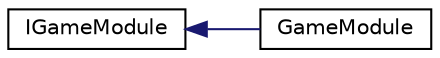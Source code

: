 digraph "Graphical Class Hierarchy"
{
  edge [fontname="Helvetica",fontsize="10",labelfontname="Helvetica",labelfontsize="10"];
  node [fontname="Helvetica",fontsize="10",shape=record];
  rankdir="LR";
  Node0 [label="IGameModule",height=0.2,width=0.4,color="black", fillcolor="white", style="filled",URL="$class_i_game_module.html"];
  Node0 -> Node1 [dir="back",color="midnightblue",fontsize="10",style="solid",fontname="Helvetica"];
  Node1 [label="GameModule",height=0.2,width=0.4,color="black", fillcolor="white", style="filled",URL="$class_game_module.html"];
}
